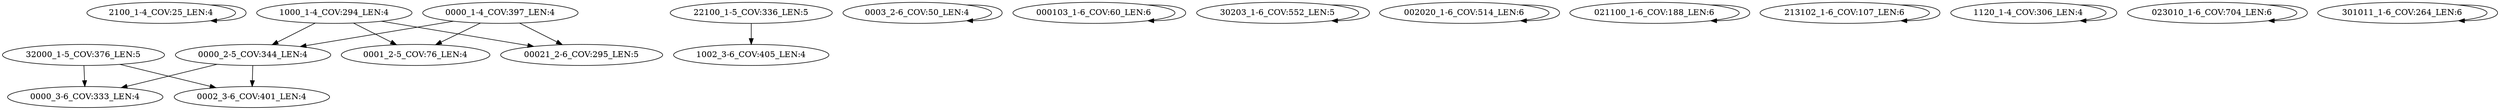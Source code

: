 digraph G {
    "2100_1-4_COV:25_LEN:4" -> "2100_1-4_COV:25_LEN:4";
    "32000_1-5_COV:376_LEN:5" -> "0000_3-6_COV:333_LEN:4";
    "32000_1-5_COV:376_LEN:5" -> "0002_3-6_COV:401_LEN:4";
    "22100_1-5_COV:336_LEN:5" -> "1002_3-6_COV:405_LEN:4";
    "0003_2-6_COV:50_LEN:4" -> "0003_2-6_COV:50_LEN:4";
    "000103_1-6_COV:60_LEN:6" -> "000103_1-6_COV:60_LEN:6";
    "30203_1-6_COV:552_LEN:5" -> "30203_1-6_COV:552_LEN:5";
    "1000_1-4_COV:294_LEN:4" -> "0001_2-5_COV:76_LEN:4";
    "1000_1-4_COV:294_LEN:4" -> "00021_2-6_COV:295_LEN:5";
    "1000_1-4_COV:294_LEN:4" -> "0000_2-5_COV:344_LEN:4";
    "002020_1-6_COV:514_LEN:6" -> "002020_1-6_COV:514_LEN:6";
    "021100_1-6_COV:188_LEN:6" -> "021100_1-6_COV:188_LEN:6";
    "213102_1-6_COV:107_LEN:6" -> "213102_1-6_COV:107_LEN:6";
    "0000_1-4_COV:397_LEN:4" -> "0001_2-5_COV:76_LEN:4";
    "0000_1-4_COV:397_LEN:4" -> "00021_2-6_COV:295_LEN:5";
    "0000_1-4_COV:397_LEN:4" -> "0000_2-5_COV:344_LEN:4";
    "0000_2-5_COV:344_LEN:4" -> "0000_3-6_COV:333_LEN:4";
    "0000_2-5_COV:344_LEN:4" -> "0002_3-6_COV:401_LEN:4";
    "1120_1-4_COV:306_LEN:4" -> "1120_1-4_COV:306_LEN:4";
    "023010_1-6_COV:704_LEN:6" -> "023010_1-6_COV:704_LEN:6";
    "301011_1-6_COV:264_LEN:6" -> "301011_1-6_COV:264_LEN:6";
}
